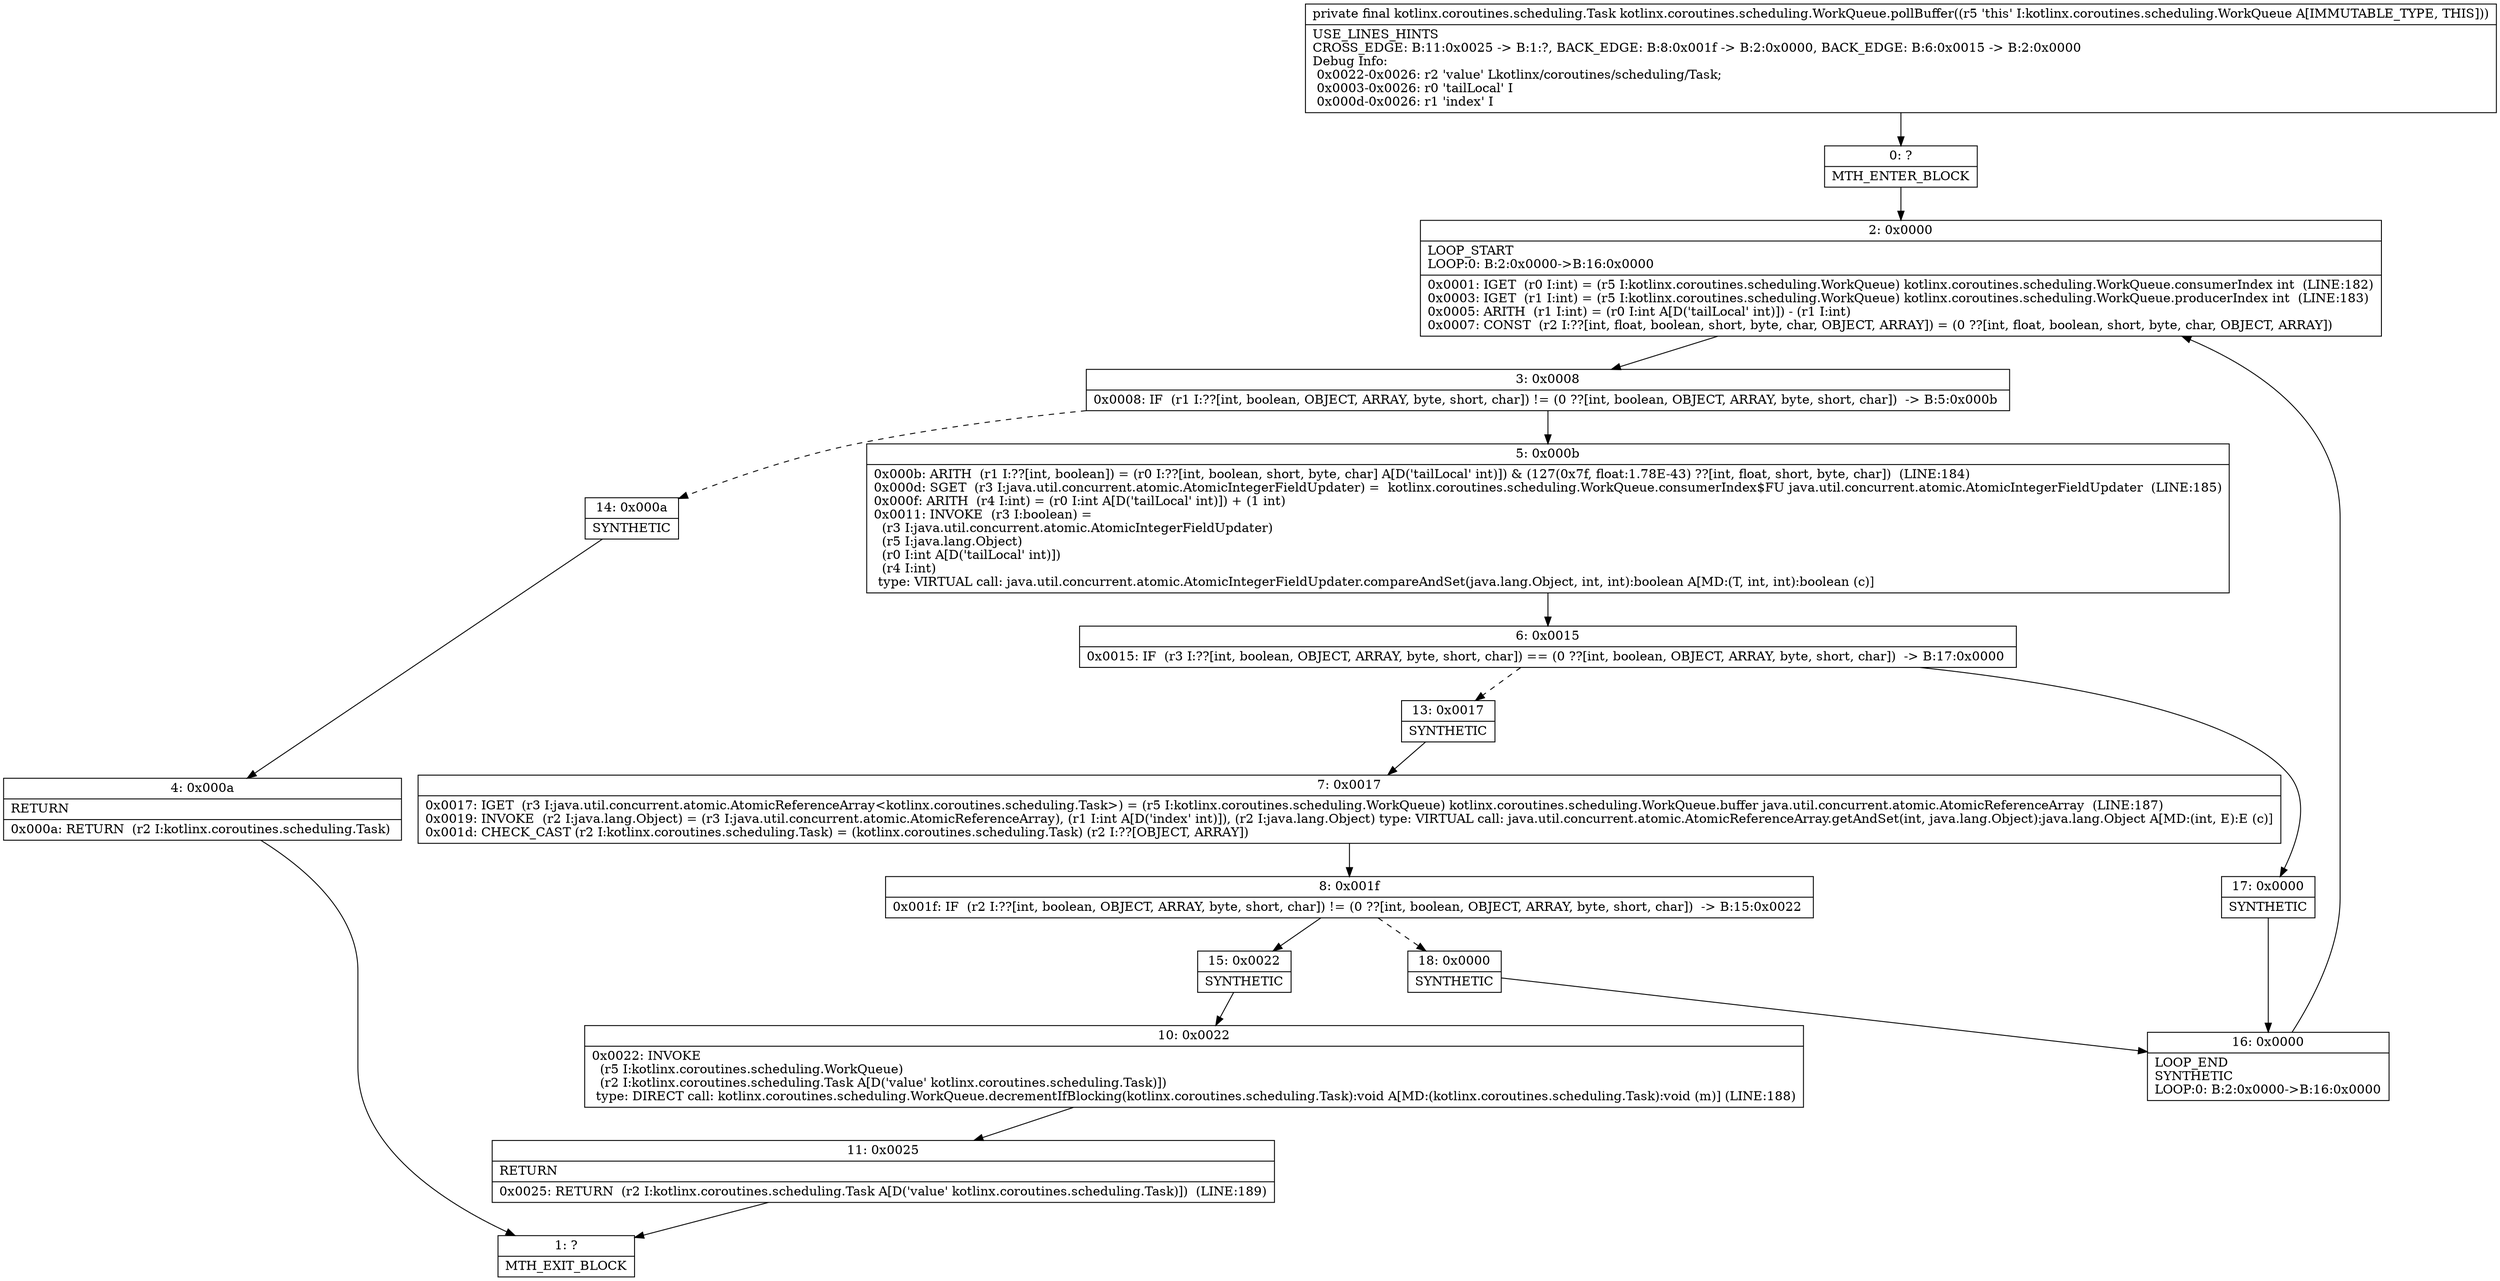 digraph "CFG forkotlinx.coroutines.scheduling.WorkQueue.pollBuffer()Lkotlinx\/coroutines\/scheduling\/Task;" {
Node_0 [shape=record,label="{0\:\ ?|MTH_ENTER_BLOCK\l}"];
Node_2 [shape=record,label="{2\:\ 0x0000|LOOP_START\lLOOP:0: B:2:0x0000\-\>B:16:0x0000\l|0x0001: IGET  (r0 I:int) = (r5 I:kotlinx.coroutines.scheduling.WorkQueue) kotlinx.coroutines.scheduling.WorkQueue.consumerIndex int  (LINE:182)\l0x0003: IGET  (r1 I:int) = (r5 I:kotlinx.coroutines.scheduling.WorkQueue) kotlinx.coroutines.scheduling.WorkQueue.producerIndex int  (LINE:183)\l0x0005: ARITH  (r1 I:int) = (r0 I:int A[D('tailLocal' int)]) \- (r1 I:int) \l0x0007: CONST  (r2 I:??[int, float, boolean, short, byte, char, OBJECT, ARRAY]) = (0 ??[int, float, boolean, short, byte, char, OBJECT, ARRAY]) \l}"];
Node_3 [shape=record,label="{3\:\ 0x0008|0x0008: IF  (r1 I:??[int, boolean, OBJECT, ARRAY, byte, short, char]) != (0 ??[int, boolean, OBJECT, ARRAY, byte, short, char])  \-\> B:5:0x000b \l}"];
Node_5 [shape=record,label="{5\:\ 0x000b|0x000b: ARITH  (r1 I:??[int, boolean]) = (r0 I:??[int, boolean, short, byte, char] A[D('tailLocal' int)]) & (127(0x7f, float:1.78E\-43) ??[int, float, short, byte, char])  (LINE:184)\l0x000d: SGET  (r3 I:java.util.concurrent.atomic.AtomicIntegerFieldUpdater) =  kotlinx.coroutines.scheduling.WorkQueue.consumerIndex$FU java.util.concurrent.atomic.AtomicIntegerFieldUpdater  (LINE:185)\l0x000f: ARITH  (r4 I:int) = (r0 I:int A[D('tailLocal' int)]) + (1 int) \l0x0011: INVOKE  (r3 I:boolean) = \l  (r3 I:java.util.concurrent.atomic.AtomicIntegerFieldUpdater)\l  (r5 I:java.lang.Object)\l  (r0 I:int A[D('tailLocal' int)])\l  (r4 I:int)\l type: VIRTUAL call: java.util.concurrent.atomic.AtomicIntegerFieldUpdater.compareAndSet(java.lang.Object, int, int):boolean A[MD:(T, int, int):boolean (c)]\l}"];
Node_6 [shape=record,label="{6\:\ 0x0015|0x0015: IF  (r3 I:??[int, boolean, OBJECT, ARRAY, byte, short, char]) == (0 ??[int, boolean, OBJECT, ARRAY, byte, short, char])  \-\> B:17:0x0000 \l}"];
Node_13 [shape=record,label="{13\:\ 0x0017|SYNTHETIC\l}"];
Node_7 [shape=record,label="{7\:\ 0x0017|0x0017: IGET  (r3 I:java.util.concurrent.atomic.AtomicReferenceArray\<kotlinx.coroutines.scheduling.Task\>) = (r5 I:kotlinx.coroutines.scheduling.WorkQueue) kotlinx.coroutines.scheduling.WorkQueue.buffer java.util.concurrent.atomic.AtomicReferenceArray  (LINE:187)\l0x0019: INVOKE  (r2 I:java.lang.Object) = (r3 I:java.util.concurrent.atomic.AtomicReferenceArray), (r1 I:int A[D('index' int)]), (r2 I:java.lang.Object) type: VIRTUAL call: java.util.concurrent.atomic.AtomicReferenceArray.getAndSet(int, java.lang.Object):java.lang.Object A[MD:(int, E):E (c)]\l0x001d: CHECK_CAST (r2 I:kotlinx.coroutines.scheduling.Task) = (kotlinx.coroutines.scheduling.Task) (r2 I:??[OBJECT, ARRAY]) \l}"];
Node_8 [shape=record,label="{8\:\ 0x001f|0x001f: IF  (r2 I:??[int, boolean, OBJECT, ARRAY, byte, short, char]) != (0 ??[int, boolean, OBJECT, ARRAY, byte, short, char])  \-\> B:15:0x0022 \l}"];
Node_15 [shape=record,label="{15\:\ 0x0022|SYNTHETIC\l}"];
Node_10 [shape=record,label="{10\:\ 0x0022|0x0022: INVOKE  \l  (r5 I:kotlinx.coroutines.scheduling.WorkQueue)\l  (r2 I:kotlinx.coroutines.scheduling.Task A[D('value' kotlinx.coroutines.scheduling.Task)])\l type: DIRECT call: kotlinx.coroutines.scheduling.WorkQueue.decrementIfBlocking(kotlinx.coroutines.scheduling.Task):void A[MD:(kotlinx.coroutines.scheduling.Task):void (m)] (LINE:188)\l}"];
Node_11 [shape=record,label="{11\:\ 0x0025|RETURN\l|0x0025: RETURN  (r2 I:kotlinx.coroutines.scheduling.Task A[D('value' kotlinx.coroutines.scheduling.Task)])  (LINE:189)\l}"];
Node_1 [shape=record,label="{1\:\ ?|MTH_EXIT_BLOCK\l}"];
Node_18 [shape=record,label="{18\:\ 0x0000|SYNTHETIC\l}"];
Node_16 [shape=record,label="{16\:\ 0x0000|LOOP_END\lSYNTHETIC\lLOOP:0: B:2:0x0000\-\>B:16:0x0000\l}"];
Node_17 [shape=record,label="{17\:\ 0x0000|SYNTHETIC\l}"];
Node_14 [shape=record,label="{14\:\ 0x000a|SYNTHETIC\l}"];
Node_4 [shape=record,label="{4\:\ 0x000a|RETURN\l|0x000a: RETURN  (r2 I:kotlinx.coroutines.scheduling.Task) \l}"];
MethodNode[shape=record,label="{private final kotlinx.coroutines.scheduling.Task kotlinx.coroutines.scheduling.WorkQueue.pollBuffer((r5 'this' I:kotlinx.coroutines.scheduling.WorkQueue A[IMMUTABLE_TYPE, THIS]))  | USE_LINES_HINTS\lCROSS_EDGE: B:11:0x0025 \-\> B:1:?, BACK_EDGE: B:8:0x001f \-\> B:2:0x0000, BACK_EDGE: B:6:0x0015 \-\> B:2:0x0000\lDebug Info:\l  0x0022\-0x0026: r2 'value' Lkotlinx\/coroutines\/scheduling\/Task;\l  0x0003\-0x0026: r0 'tailLocal' I\l  0x000d\-0x0026: r1 'index' I\l}"];
MethodNode -> Node_0;Node_0 -> Node_2;
Node_2 -> Node_3;
Node_3 -> Node_5;
Node_3 -> Node_14[style=dashed];
Node_5 -> Node_6;
Node_6 -> Node_13[style=dashed];
Node_6 -> Node_17;
Node_13 -> Node_7;
Node_7 -> Node_8;
Node_8 -> Node_15;
Node_8 -> Node_18[style=dashed];
Node_15 -> Node_10;
Node_10 -> Node_11;
Node_11 -> Node_1;
Node_18 -> Node_16;
Node_16 -> Node_2;
Node_17 -> Node_16;
Node_14 -> Node_4;
Node_4 -> Node_1;
}

